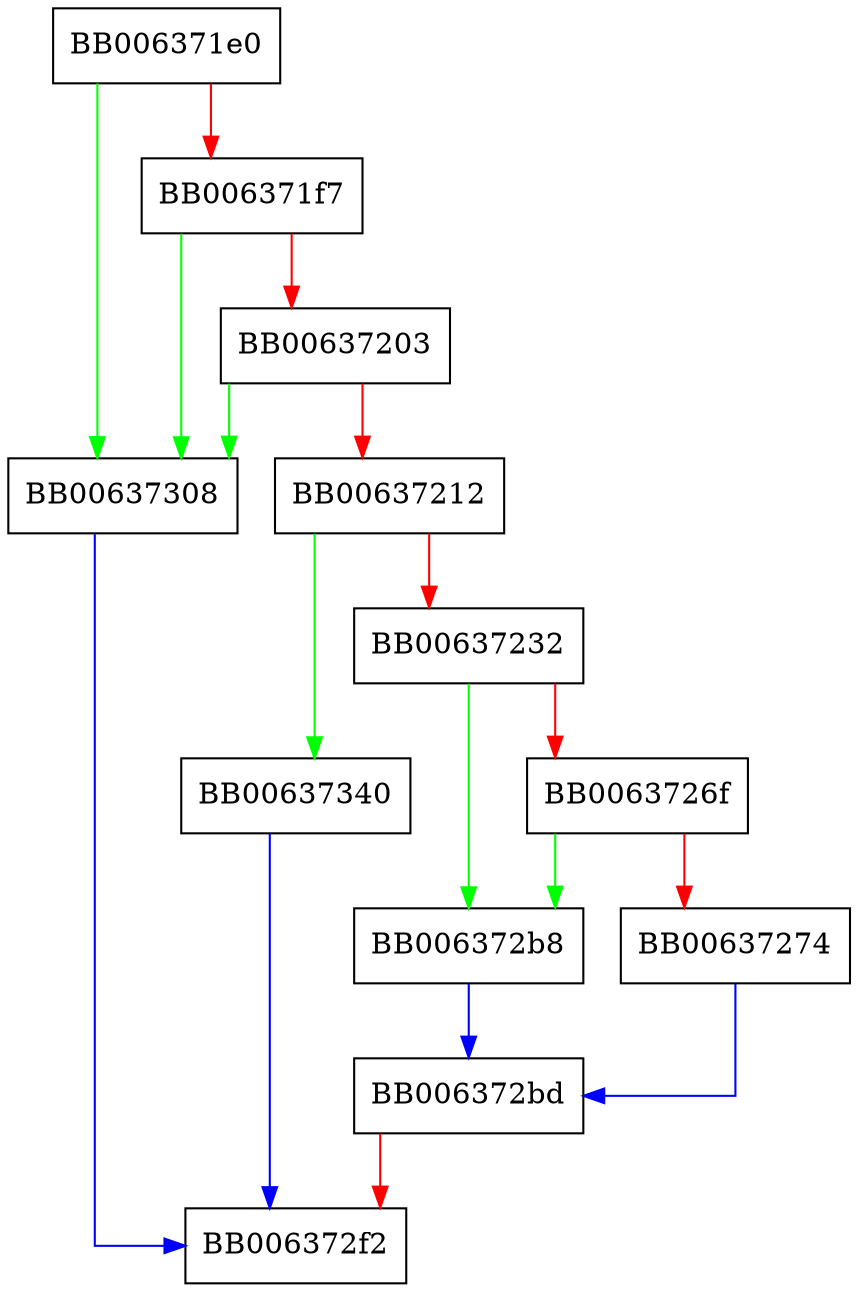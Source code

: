 digraph EVP_PKEY_CTX_set_rsa_oaep_md_name {
  node [shape="box"];
  graph [splines=ortho];
  BB006371e0 -> BB00637308 [color="green"];
  BB006371e0 -> BB006371f7 [color="red"];
  BB006371f7 -> BB00637308 [color="green"];
  BB006371f7 -> BB00637203 [color="red"];
  BB00637203 -> BB00637308 [color="green"];
  BB00637203 -> BB00637212 [color="red"];
  BB00637212 -> BB00637340 [color="green"];
  BB00637212 -> BB00637232 [color="red"];
  BB00637232 -> BB006372b8 [color="green"];
  BB00637232 -> BB0063726f [color="red"];
  BB0063726f -> BB006372b8 [color="green"];
  BB0063726f -> BB00637274 [color="red"];
  BB00637274 -> BB006372bd [color="blue"];
  BB006372b8 -> BB006372bd [color="blue"];
  BB006372bd -> BB006372f2 [color="red"];
  BB00637308 -> BB006372f2 [color="blue"];
  BB00637340 -> BB006372f2 [color="blue"];
}